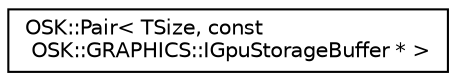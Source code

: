 digraph "Representación gráfica de la clase"
{
 // LATEX_PDF_SIZE
  edge [fontname="Helvetica",fontsize="10",labelfontname="Helvetica",labelfontsize="10"];
  node [fontname="Helvetica",fontsize="10",shape=record];
  rankdir="LR";
  Node0 [label="OSK::Pair\< TSize, const\l OSK::GRAPHICS::IGpuStorageBuffer * \>",height=0.2,width=0.4,color="black", fillcolor="white", style="filled",URL="$struct_o_s_k_1_1_pair.html",tooltip=" "];
}
